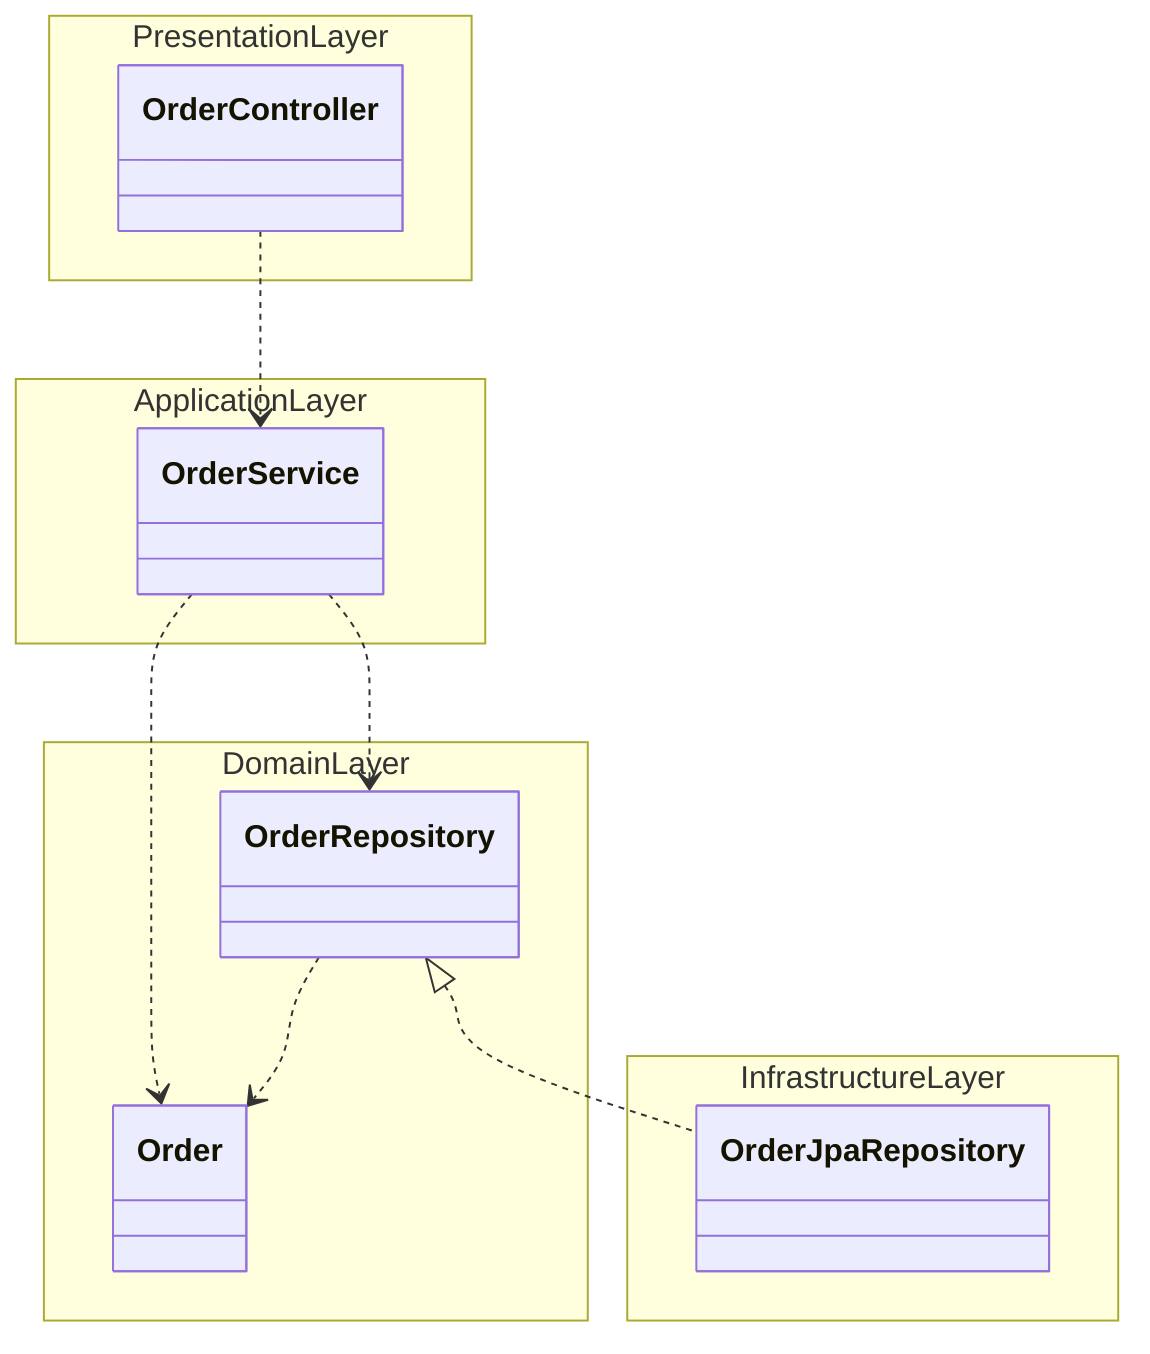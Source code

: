 classDiagram
    direction TB

    namespace PresentationLayer {
        class OrderController
    }

    namespace ApplicationLayer {
        class OrderService
    }

    namespace DomainLayer {
        class Order
        class OrderRepository
    }

    namespace InfrastructureLayer {
        class OrderJpaRepository
    }

    OrderController ..> OrderService
    OrderService ..> Order
    OrderService ..> OrderRepository
    OrderRepository ..> Order
    OrderRepository <|.. OrderJpaRepository

%%  OrderController ..> OrderRepository: (선택)
%%  OrderController ..> Order: (선택)